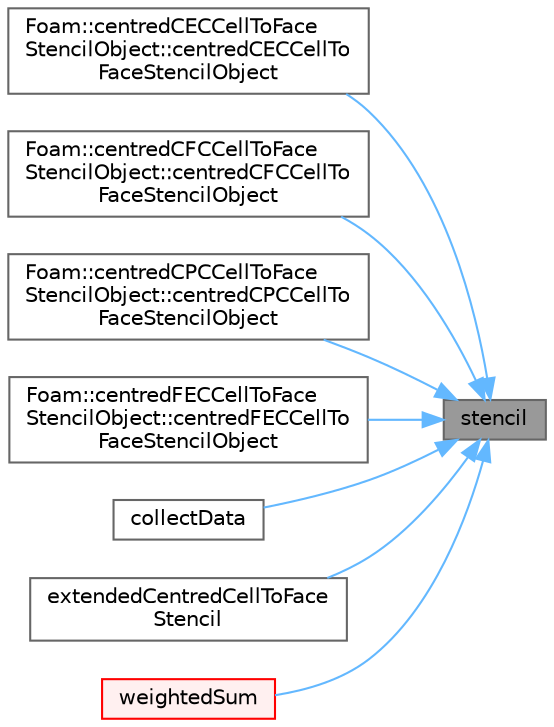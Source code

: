 digraph "stencil"
{
 // LATEX_PDF_SIZE
  bgcolor="transparent";
  edge [fontname=Helvetica,fontsize=10,labelfontname=Helvetica,labelfontsize=10];
  node [fontname=Helvetica,fontsize=10,shape=box,height=0.2,width=0.4];
  rankdir="RL";
  Node1 [id="Node000001",label="stencil",height=0.2,width=0.4,color="gray40", fillcolor="grey60", style="filled", fontcolor="black",tooltip=" "];
  Node1 -> Node2 [id="edge1_Node000001_Node000002",dir="back",color="steelblue1",style="solid",tooltip=" "];
  Node2 [id="Node000002",label="Foam::centredCECCellToFace\lStencilObject::centredCECCellTo\lFaceStencilObject",height=0.2,width=0.4,color="grey40", fillcolor="white", style="filled",URL="$classFoam_1_1centredCECCellToFaceStencilObject.html#aed500b88db9ee98d0e199f75320058e9",tooltip=" "];
  Node1 -> Node3 [id="edge2_Node000001_Node000003",dir="back",color="steelblue1",style="solid",tooltip=" "];
  Node3 [id="Node000003",label="Foam::centredCFCCellToFace\lStencilObject::centredCFCCellTo\lFaceStencilObject",height=0.2,width=0.4,color="grey40", fillcolor="white", style="filled",URL="$classFoam_1_1centredCFCCellToFaceStencilObject.html#a72e1b2c15a4b5e767731254c51d90c9c",tooltip=" "];
  Node1 -> Node4 [id="edge3_Node000001_Node000004",dir="back",color="steelblue1",style="solid",tooltip=" "];
  Node4 [id="Node000004",label="Foam::centredCPCCellToFace\lStencilObject::centredCPCCellTo\lFaceStencilObject",height=0.2,width=0.4,color="grey40", fillcolor="white", style="filled",URL="$classFoam_1_1centredCPCCellToFaceStencilObject.html#ac67f9a7b7e325cfc82f3d6718f1c7763",tooltip=" "];
  Node1 -> Node5 [id="edge4_Node000001_Node000005",dir="back",color="steelblue1",style="solid",tooltip=" "];
  Node5 [id="Node000005",label="Foam::centredFECCellToFace\lStencilObject::centredFECCellTo\lFaceStencilObject",height=0.2,width=0.4,color="grey40", fillcolor="white", style="filled",URL="$classFoam_1_1centredFECCellToFaceStencilObject.html#ae28c5d9c7890cb731fb8d77e1adac291",tooltip=" "];
  Node1 -> Node6 [id="edge5_Node000001_Node000006",dir="back",color="steelblue1",style="solid",tooltip=" "];
  Node6 [id="Node000006",label="collectData",height=0.2,width=0.4,color="grey40", fillcolor="white", style="filled",URL="$classFoam_1_1extendedCentredCellToFaceStencil.html#ab00d7f17ec3e649fcb4d3a317102aa24",tooltip=" "];
  Node1 -> Node7 [id="edge6_Node000001_Node000007",dir="back",color="steelblue1",style="solid",tooltip=" "];
  Node7 [id="Node000007",label="extendedCentredCellToFace\lStencil",height=0.2,width=0.4,color="grey40", fillcolor="white", style="filled",URL="$classFoam_1_1extendedCentredCellToFaceStencil.html#aafe9904509dc6800f76afb6c5d01533f",tooltip=" "];
  Node1 -> Node8 [id="edge7_Node000001_Node000008",dir="back",color="steelblue1",style="solid",tooltip=" "];
  Node8 [id="Node000008",label="weightedSum",height=0.2,width=0.4,color="red", fillcolor="#FFF0F0", style="filled",URL="$classFoam_1_1extendedCentredCellToFaceStencil.html#a3164d72357d763609db50b3ea84d8929",tooltip=" "];
}
